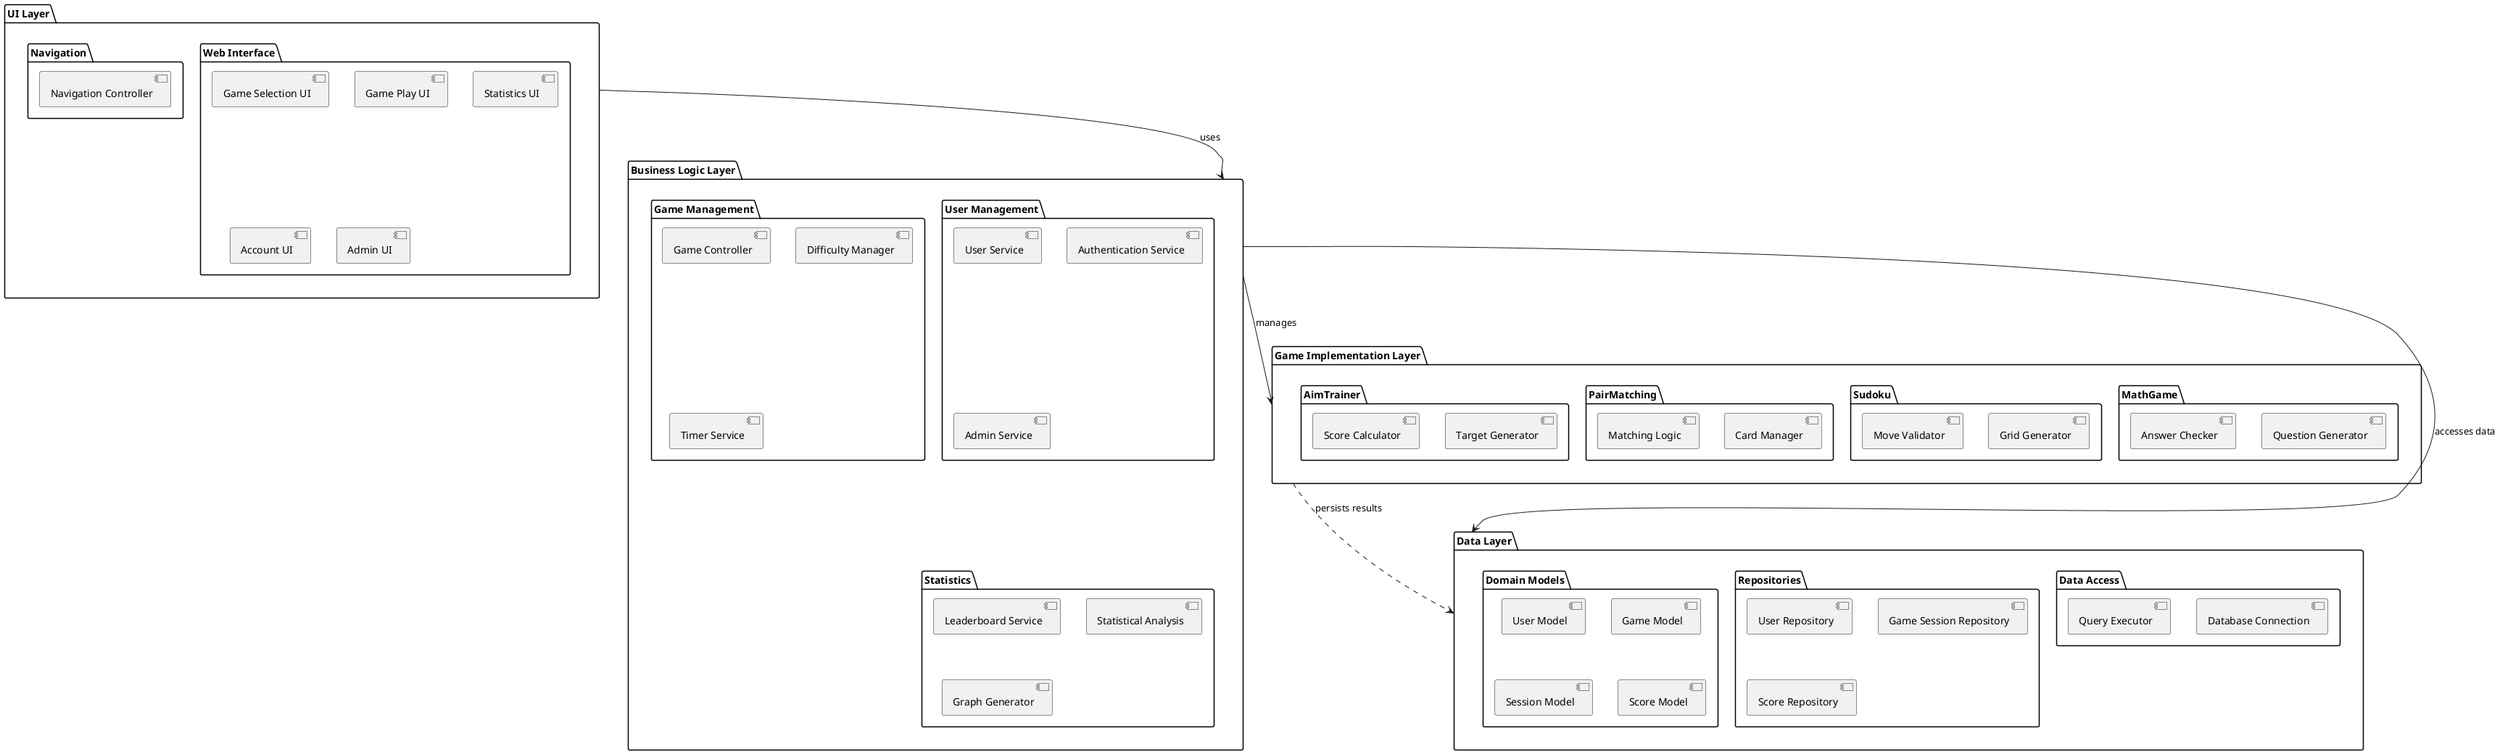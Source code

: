 @startuml Package Diagram
' Remove the layout directive that might be causing issues
' !pragma layout smetana

' Main application layers
package "UI Layer" as UI {
  package "Web Interface" {
    [Game Selection UI]
    [Game Play UI]
    [Statistics UI]
    [Account UI]
    [Admin UI]
  }
  
  package "Navigation" {
    [Navigation Controller]
  }
}

package "Business Logic Layer" as BLL {
  package "User Management" {
    [User Service]
    [Authentication Service]
    [Admin Service]
  }
  
  package "Game Management" {
    [Game Controller]
    [Difficulty Manager]
    [Timer Service]
  }
  
  package "Statistics" {
    [Leaderboard Service]
    [Statistical Analysis]
    [Graph Generator]
  }
}

package "Game Implementation Layer" as Games {
  package "MathGame" {
    [Question Generator]
    [Answer Checker]
  }
  
  package "Sudoku" {
    [Grid Generator]
    [Move Validator]
  }
  
  package "PairMatching" {
    [Card Manager]
    [Matching Logic]
  }
  
  package "AimTrainer" {
    [Target Generator]
    [Score Calculator]
  }
}

package "Data Layer" as DL {
  package "Data Access" {
    [Database Connection]
    [Query Executor]
  }
  
  package "Repositories" {
    [User Repository]
    [Game Session Repository]
    [Score Repository]
  }
  
  package "Domain Models" {
    [User Model]
    [Game Model]
    [Session Model]
    [Score Model]
  }
}

' Simplified dependencies without hide directives
UI --> BLL : uses
BLL --> Games : manages
BLL --> DL : accesses data
Games ..> DL : persists results

@enduml